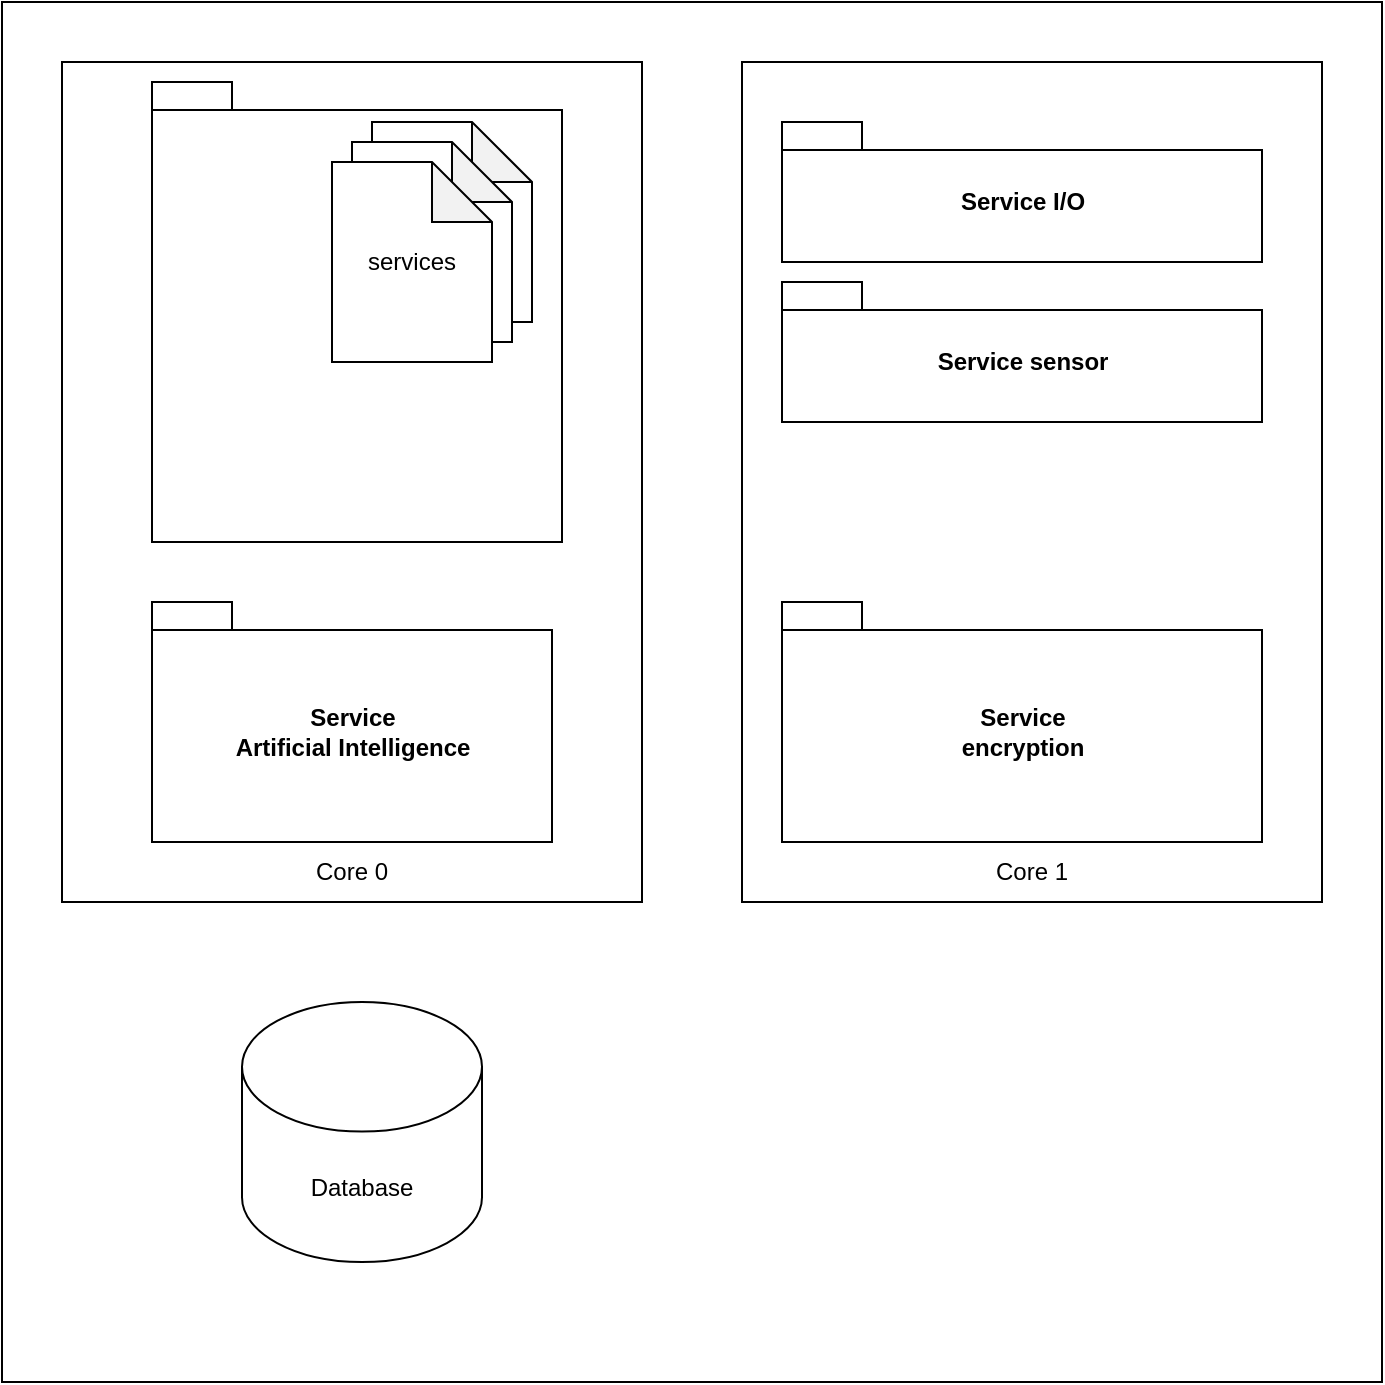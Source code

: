 <mxfile version="19.0.3" type="device"><diagram id="1MYmrCTNHw_WVxdx9uy3" name="Page-1"><mxGraphModel dx="3358" dy="1032" grid="1" gridSize="10" guides="1" tooltips="1" connect="1" arrows="1" fold="1" page="1" pageScale="1" pageWidth="850" pageHeight="1100" math="0" shadow="0"><root><mxCell id="0"/><mxCell id="1" parent="0"/><mxCell id="uDZXHAEqqi5-r4sEWexR-26" value="" style="whiteSpace=wrap;html=1;aspect=fixed;" vertex="1" parent="1"><mxGeometry x="-1060" y="90" width="690" height="690" as="geometry"/></mxCell><mxCell id="uDZXHAEqqi5-r4sEWexR-28" value="" style="group" vertex="1" connectable="0" parent="1"><mxGeometry x="-690" y="120" width="290" height="420" as="geometry"/></mxCell><mxCell id="uDZXHAEqqi5-r4sEWexR-4" value="&lt;br&gt;&lt;br&gt;&lt;br&gt;&lt;br&gt;&lt;br&gt;&lt;br&gt;&lt;br&gt;&lt;br&gt;&lt;br&gt;&lt;br&gt;&lt;br&gt;&lt;br&gt;&lt;br&gt;&lt;br&gt;&lt;br&gt;&lt;br&gt;&lt;br&gt;&lt;br&gt;&lt;br&gt;&lt;br&gt;&lt;br&gt;&lt;br&gt;&lt;br&gt;&lt;br&gt;&lt;br&gt;&lt;br&gt;&lt;br&gt;Core 1" style="rounded=0;whiteSpace=wrap;html=1;" vertex="1" parent="uDZXHAEqqi5-r4sEWexR-28"><mxGeometry width="290" height="420" as="geometry"/></mxCell><mxCell id="uDZXHAEqqi5-r4sEWexR-8" value="Service I/O" style="shape=folder;fontStyle=1;spacingTop=10;tabWidth=40;tabHeight=14;tabPosition=left;html=1;" vertex="1" parent="uDZXHAEqqi5-r4sEWexR-28"><mxGeometry x="20" y="30" width="240" height="70" as="geometry"/></mxCell><mxCell id="uDZXHAEqqi5-r4sEWexR-9" value="Service sensor" style="shape=folder;fontStyle=1;spacingTop=10;tabWidth=40;tabHeight=14;tabPosition=left;html=1;" vertex="1" parent="uDZXHAEqqi5-r4sEWexR-28"><mxGeometry x="20" y="110" width="240" height="70" as="geometry"/></mxCell><mxCell id="uDZXHAEqqi5-r4sEWexR-10" value="Service &lt;br&gt;encryption" style="shape=folder;fontStyle=1;spacingTop=10;tabWidth=40;tabHeight=14;tabPosition=left;html=1;" vertex="1" parent="uDZXHAEqqi5-r4sEWexR-28"><mxGeometry x="20" y="270" width="240" height="120" as="geometry"/></mxCell><mxCell id="uDZXHAEqqi5-r4sEWexR-30" value="" style="group" vertex="1" connectable="0" parent="1"><mxGeometry x="-1030" y="120" width="645" height="640" as="geometry"/></mxCell><mxCell id="uDZXHAEqqi5-r4sEWexR-2" value="&lt;br&gt;&lt;br&gt;&lt;br&gt;&lt;br&gt;&lt;br&gt;&lt;br&gt;&lt;br&gt;&lt;br&gt;&lt;br&gt;&lt;br&gt;&lt;br&gt;&lt;br&gt;&lt;br&gt;&lt;br&gt;&lt;br&gt;&lt;br&gt;&lt;br&gt;&lt;br&gt;&lt;br&gt;&lt;br&gt;&lt;br&gt;&lt;br&gt;&lt;br&gt;&lt;br&gt;&lt;br&gt;&lt;br&gt;&lt;br&gt;Core 0" style="rounded=0;whiteSpace=wrap;html=1;" vertex="1" parent="uDZXHAEqqi5-r4sEWexR-30"><mxGeometry width="290" height="420" as="geometry"/></mxCell><mxCell id="uDZXHAEqqi5-r4sEWexR-6" value="Service &lt;br&gt;Artificial Intelligence" style="shape=folder;fontStyle=1;spacingTop=10;tabWidth=40;tabHeight=14;tabPosition=left;html=1;" vertex="1" parent="uDZXHAEqqi5-r4sEWexR-30"><mxGeometry x="45" y="270" width="200" height="120" as="geometry"/></mxCell><mxCell id="uDZXHAEqqi5-r4sEWexR-19" value="&#10;&#10;&#10;&#10;&#10;&#10;&#10;" style="group" vertex="1" connectable="0" parent="uDZXHAEqqi5-r4sEWexR-30"><mxGeometry x="45" y="10" width="600" height="630" as="geometry"/></mxCell><mxCell id="uDZXHAEqqi5-r4sEWexR-27" value="" style="group" vertex="1" connectable="0" parent="uDZXHAEqqi5-r4sEWexR-19"><mxGeometry width="205" height="230.0" as="geometry"/></mxCell><mxCell id="uDZXHAEqqi5-r4sEWexR-18" value="" style="shape=folder;fontStyle=1;spacingTop=10;tabWidth=40;tabHeight=14;tabPosition=left;html=1;" vertex="1" parent="uDZXHAEqqi5-r4sEWexR-27"><mxGeometry width="205" height="230.0" as="geometry"/></mxCell><mxCell id="uDZXHAEqqi5-r4sEWexR-22" value="" style="shape=note;whiteSpace=wrap;html=1;backgroundOutline=1;darkOpacity=0.05;" vertex="1" parent="uDZXHAEqqi5-r4sEWexR-27"><mxGeometry x="110" y="20" width="80" height="100" as="geometry"/></mxCell><mxCell id="uDZXHAEqqi5-r4sEWexR-23" value="" style="shape=note;whiteSpace=wrap;html=1;backgroundOutline=1;darkOpacity=0.05;" vertex="1" parent="uDZXHAEqqi5-r4sEWexR-27"><mxGeometry x="100" y="30" width="80" height="100" as="geometry"/></mxCell><mxCell id="uDZXHAEqqi5-r4sEWexR-24" value="services" style="shape=note;whiteSpace=wrap;html=1;backgroundOutline=1;darkOpacity=0.05;" vertex="1" parent="uDZXHAEqqi5-r4sEWexR-27"><mxGeometry x="90" y="40" width="80" height="100" as="geometry"/></mxCell><mxCell id="uDZXHAEqqi5-r4sEWexR-5" value="Database" style="shape=cylinder3;whiteSpace=wrap;html=1;boundedLbl=1;backgroundOutline=1;size=32.381;" vertex="1" parent="1"><mxGeometry x="-940" y="590" width="120" height="130" as="geometry"/></mxCell></root></mxGraphModel></diagram></mxfile>